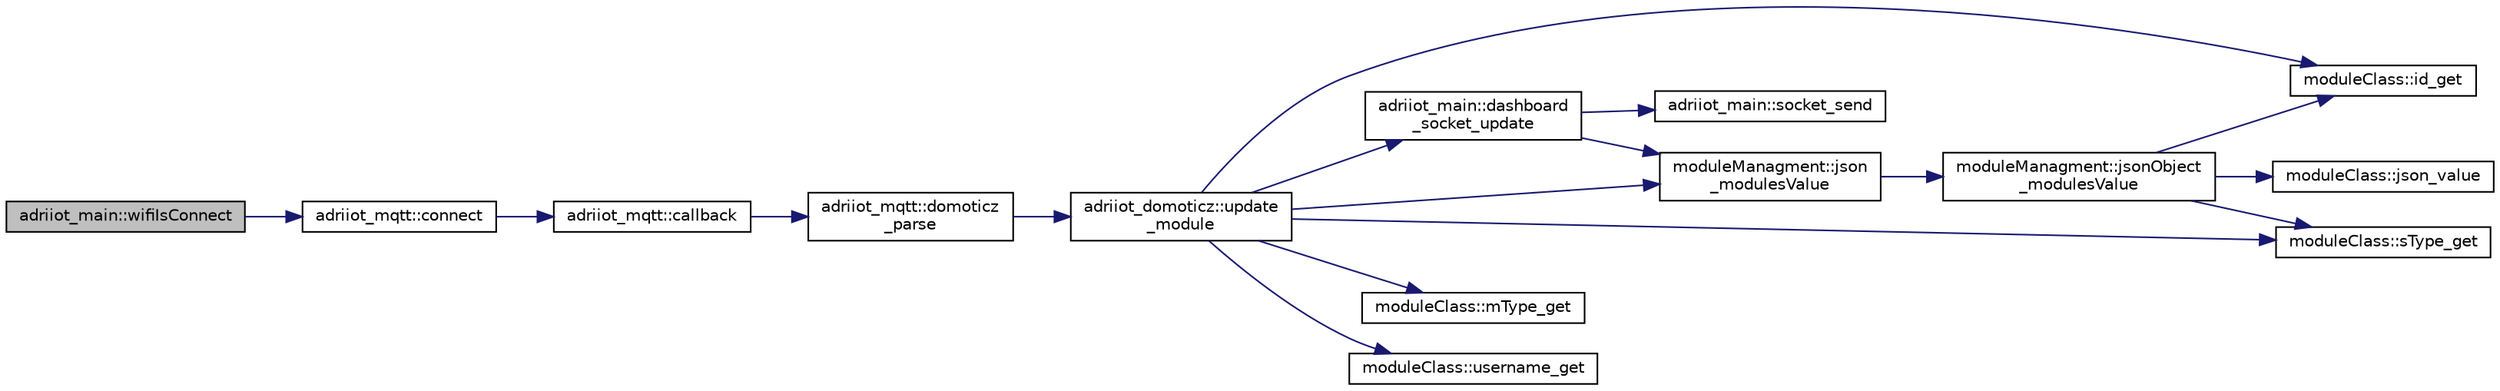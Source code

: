 digraph "adriiot_main::wifiIsConnect"
{
 // LATEX_PDF_SIZE
  edge [fontname="Helvetica",fontsize="10",labelfontname="Helvetica",labelfontsize="10"];
  node [fontname="Helvetica",fontsize="10",shape=record];
  rankdir="LR";
  Node1 [label="adriiot_main::wifiIsConnect",height=0.2,width=0.4,color="black", fillcolor="grey75", style="filled", fontcolor="black",tooltip=" "];
  Node1 -> Node2 [color="midnightblue",fontsize="10",style="solid",fontname="Helvetica"];
  Node2 [label="adriiot_mqtt::connect",height=0.2,width=0.4,color="black", fillcolor="white", style="filled",URL="$classadriiot__mqtt.html#a5f72bdb86df8b048f169756e6487acb1",tooltip=" "];
  Node2 -> Node3 [color="midnightblue",fontsize="10",style="solid",fontname="Helvetica"];
  Node3 [label="adriiot_mqtt::callback",height=0.2,width=0.4,color="black", fillcolor="white", style="filled",URL="$classadriiot__mqtt.html#a7b350b4418c04e946b670c1b0d72292d",tooltip=" "];
  Node3 -> Node4 [color="midnightblue",fontsize="10",style="solid",fontname="Helvetica"];
  Node4 [label="adriiot_mqtt::domoticz\l_parse",height=0.2,width=0.4,color="black", fillcolor="white", style="filled",URL="$classadriiot__mqtt.html#a55072a8ec5b2ee27ec1247c6fc88cfc1",tooltip=" "];
  Node4 -> Node5 [color="midnightblue",fontsize="10",style="solid",fontname="Helvetica"];
  Node5 [label="adriiot_domoticz::update\l_module",height=0.2,width=0.4,color="black", fillcolor="white", style="filled",URL="$classadriiot__domoticz.html#a0dd7a402acc883d10d81ec75a757824a",tooltip=" "];
  Node5 -> Node6 [color="midnightblue",fontsize="10",style="solid",fontname="Helvetica"];
  Node6 [label="adriiot_main::dashboard\l_socket_update",height=0.2,width=0.4,color="black", fillcolor="white", style="filled",URL="$classadriiot__main.html#aface3a6ed359c75d7a373142aa53bc70",tooltip=" "];
  Node6 -> Node7 [color="midnightblue",fontsize="10",style="solid",fontname="Helvetica"];
  Node7 [label="moduleManagment::json\l_modulesValue",height=0.2,width=0.4,color="black", fillcolor="white", style="filled",URL="$classmodule_managment.html#a915f81c4e0f1add284d3750348b37086",tooltip=" "];
  Node7 -> Node8 [color="midnightblue",fontsize="10",style="solid",fontname="Helvetica"];
  Node8 [label="moduleManagment::jsonObject\l_modulesValue",height=0.2,width=0.4,color="black", fillcolor="white", style="filled",URL="$classmodule_managment.html#a18042246c6c3002046f8a7ffccfa14dc",tooltip=" "];
  Node8 -> Node9 [color="midnightblue",fontsize="10",style="solid",fontname="Helvetica"];
  Node9 [label="moduleClass::id_get",height=0.2,width=0.4,color="black", fillcolor="white", style="filled",URL="$classmodule_class.html#ac2e059dfc9c2770db04edc475163eff5",tooltip=" "];
  Node8 -> Node10 [color="midnightblue",fontsize="10",style="solid",fontname="Helvetica"];
  Node10 [label="moduleClass::json_value",height=0.2,width=0.4,color="black", fillcolor="white", style="filled",URL="$classmodule_class.html#ab38070e15e349d3f01a2e88749ee07c1",tooltip=" "];
  Node8 -> Node11 [color="midnightblue",fontsize="10",style="solid",fontname="Helvetica"];
  Node11 [label="moduleClass::sType_get",height=0.2,width=0.4,color="black", fillcolor="white", style="filled",URL="$classmodule_class.html#afec658fffce74b4ee8391fd268404164",tooltip=" "];
  Node6 -> Node12 [color="midnightblue",fontsize="10",style="solid",fontname="Helvetica"];
  Node12 [label="adriiot_main::socket_send",height=0.2,width=0.4,color="black", fillcolor="white", style="filled",URL="$classadriiot__main.html#a9327776226fbd2eec6a8fe6cfcc3b97e",tooltip=" "];
  Node5 -> Node9 [color="midnightblue",fontsize="10",style="solid",fontname="Helvetica"];
  Node5 -> Node7 [color="midnightblue",fontsize="10",style="solid",fontname="Helvetica"];
  Node5 -> Node13 [color="midnightblue",fontsize="10",style="solid",fontname="Helvetica"];
  Node13 [label="moduleClass::mType_get",height=0.2,width=0.4,color="black", fillcolor="white", style="filled",URL="$classmodule_class.html#af34e1aeeb921114d5308069a672e8bca",tooltip=" "];
  Node5 -> Node11 [color="midnightblue",fontsize="10",style="solid",fontname="Helvetica"];
  Node5 -> Node14 [color="midnightblue",fontsize="10",style="solid",fontname="Helvetica"];
  Node14 [label="moduleClass::username_get",height=0.2,width=0.4,color="black", fillcolor="white", style="filled",URL="$classmodule_class.html#a3da842727f726e02ffc0e1da5f018762",tooltip=" "];
}
